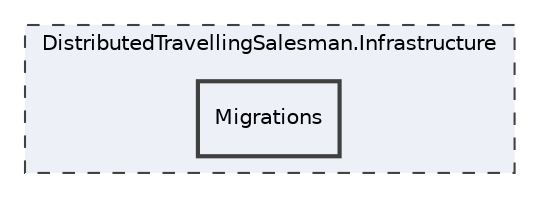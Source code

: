 digraph "DistributedTravellingSalesman.Infrastructure/Migrations"
{
 // INTERACTIVE_SVG=YES
 // LATEX_PDF_SIZE
  edge [fontname="Helvetica",fontsize="10",labelfontname="Helvetica",labelfontsize="10"];
  node [fontname="Helvetica",fontsize="10",shape=record];
  compound=true
  subgraph clusterdir_ffdc5b5a6b45bd7ee40c476fa500ca39 {
    graph [ bgcolor="#edf0f7", pencolor="grey25", style="filled,dashed,", label="DistributedTravellingSalesman.Infrastructure", fontname="Helvetica", fontsize="10", URL="dir_ffdc5b5a6b45bd7ee40c476fa500ca39.html"]
  dir_edd57f2c48d257013d2957deef08e4dd [shape=box, label="Migrations", style="filled,bold,", fillcolor="#edf0f7", color="grey25", URL="dir_edd57f2c48d257013d2957deef08e4dd.html"];
  }
}
